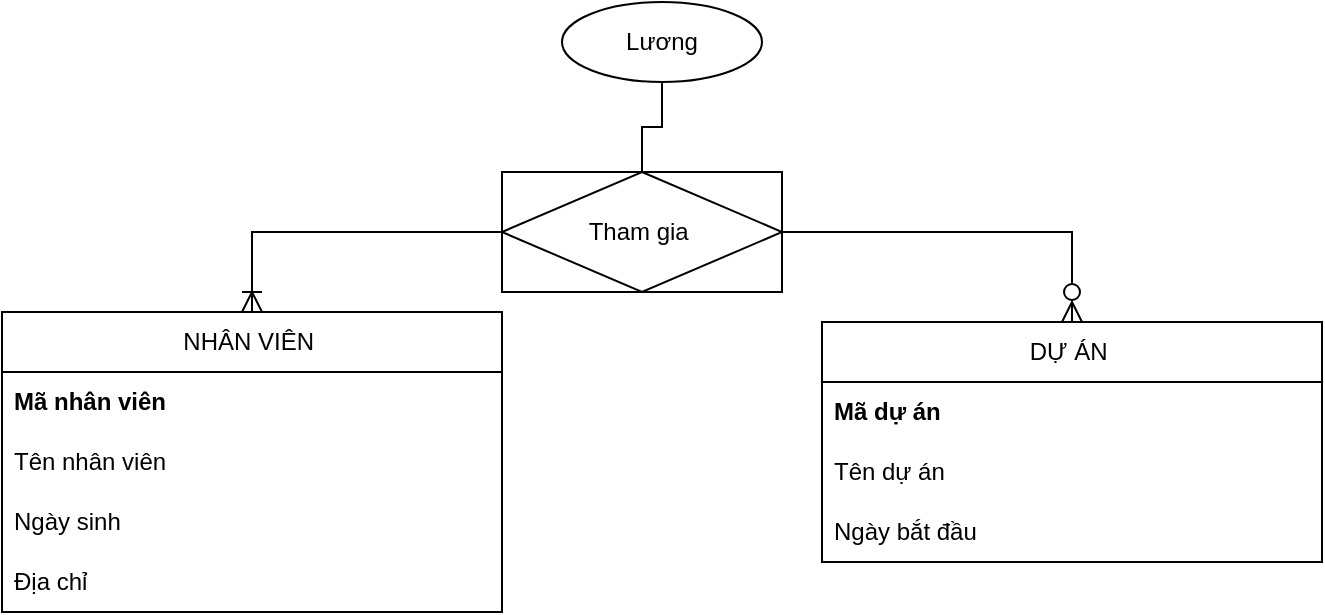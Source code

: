 <mxfile version="24.7.16" pages="3">
  <diagram name="Bài 1" id="qhs43N7DnuUcq9ViTWhs">
    <mxGraphModel dx="1545" dy="683" grid="1" gridSize="10" guides="1" tooltips="1" connect="1" arrows="1" fold="1" page="0" pageScale="1" pageWidth="827" pageHeight="1169" math="0" shadow="0">
      <root>
        <mxCell id="0" />
        <mxCell id="1" parent="0" />
        <mxCell id="9WagWzinxTcB-Vtb8PyH-4" value="NHÂN VIÊN&amp;nbsp;" style="swimlane;fontStyle=0;childLayout=stackLayout;horizontal=1;startSize=30;horizontalStack=0;resizeParent=1;resizeParentMax=0;resizeLast=0;collapsible=1;marginBottom=0;whiteSpace=wrap;html=1;" parent="1" vertex="1">
          <mxGeometry x="-370" y="215" width="250" height="150" as="geometry" />
        </mxCell>
        <mxCell id="9WagWzinxTcB-Vtb8PyH-5" value="&lt;b&gt;Mã nhân viên&lt;/b&gt;" style="text;strokeColor=none;fillColor=none;align=left;verticalAlign=middle;spacingLeft=4;spacingRight=4;overflow=hidden;points=[[0,0.5],[1,0.5]];portConstraint=eastwest;rotatable=0;whiteSpace=wrap;html=1;" parent="9WagWzinxTcB-Vtb8PyH-4" vertex="1">
          <mxGeometry y="30" width="250" height="30" as="geometry" />
        </mxCell>
        <mxCell id="9WagWzinxTcB-Vtb8PyH-6" value="Tên nhân viên" style="text;strokeColor=none;fillColor=none;align=left;verticalAlign=middle;spacingLeft=4;spacingRight=4;overflow=hidden;points=[[0,0.5],[1,0.5]];portConstraint=eastwest;rotatable=0;whiteSpace=wrap;html=1;" parent="9WagWzinxTcB-Vtb8PyH-4" vertex="1">
          <mxGeometry y="60" width="250" height="30" as="geometry" />
        </mxCell>
        <mxCell id="9WagWzinxTcB-Vtb8PyH-7" value="Ngày sinh" style="text;strokeColor=none;fillColor=none;align=left;verticalAlign=middle;spacingLeft=4;spacingRight=4;overflow=hidden;points=[[0,0.5],[1,0.5]];portConstraint=eastwest;rotatable=0;whiteSpace=wrap;html=1;" parent="9WagWzinxTcB-Vtb8PyH-4" vertex="1">
          <mxGeometry y="90" width="250" height="30" as="geometry" />
        </mxCell>
        <mxCell id="9WagWzinxTcB-Vtb8PyH-26" value="Địa chỉ&amp;nbsp;" style="text;strokeColor=none;fillColor=none;align=left;verticalAlign=middle;spacingLeft=4;spacingRight=4;overflow=hidden;points=[[0,0.5],[1,0.5]];portConstraint=eastwest;rotatable=0;whiteSpace=wrap;html=1;" parent="9WagWzinxTcB-Vtb8PyH-4" vertex="1">
          <mxGeometry y="120" width="250" height="30" as="geometry" />
        </mxCell>
        <mxCell id="9WagWzinxTcB-Vtb8PyH-17" style="edgeStyle=none;curved=1;rounded=0;orthogonalLoop=1;jettySize=auto;html=1;exitX=0.5;exitY=0;exitDx=0;exitDy=0;fontSize=12;startSize=8;endSize=8;" parent="1" edge="1">
          <mxGeometry relative="1" as="geometry">
            <mxPoint x="145" y="240" as="sourcePoint" />
            <mxPoint x="145" y="240" as="targetPoint" />
          </mxGeometry>
        </mxCell>
        <mxCell id="9WagWzinxTcB-Vtb8PyH-28" value="DỰ ÁN&amp;nbsp;" style="swimlane;fontStyle=0;childLayout=stackLayout;horizontal=1;startSize=30;horizontalStack=0;resizeParent=1;resizeParentMax=0;resizeLast=0;collapsible=1;marginBottom=0;whiteSpace=wrap;html=1;" parent="1" vertex="1">
          <mxGeometry x="40" y="220" width="250" height="120" as="geometry" />
        </mxCell>
        <mxCell id="9WagWzinxTcB-Vtb8PyH-29" value="&lt;b&gt;Mã dự án&amp;nbsp;&lt;/b&gt;" style="text;strokeColor=none;fillColor=none;align=left;verticalAlign=middle;spacingLeft=4;spacingRight=4;overflow=hidden;points=[[0,0.5],[1,0.5]];portConstraint=eastwest;rotatable=0;whiteSpace=wrap;html=1;" parent="9WagWzinxTcB-Vtb8PyH-28" vertex="1">
          <mxGeometry y="30" width="250" height="30" as="geometry" />
        </mxCell>
        <mxCell id="9WagWzinxTcB-Vtb8PyH-30" value="Tên dự án" style="text;strokeColor=none;fillColor=none;align=left;verticalAlign=middle;spacingLeft=4;spacingRight=4;overflow=hidden;points=[[0,0.5],[1,0.5]];portConstraint=eastwest;rotatable=0;whiteSpace=wrap;html=1;" parent="9WagWzinxTcB-Vtb8PyH-28" vertex="1">
          <mxGeometry y="60" width="250" height="30" as="geometry" />
        </mxCell>
        <mxCell id="9WagWzinxTcB-Vtb8PyH-31" value="Ngày bắt đầu&amp;nbsp;" style="text;strokeColor=none;fillColor=none;align=left;verticalAlign=middle;spacingLeft=4;spacingRight=4;overflow=hidden;points=[[0,0.5],[1,0.5]];portConstraint=eastwest;rotatable=0;whiteSpace=wrap;html=1;" parent="9WagWzinxTcB-Vtb8PyH-28" vertex="1">
          <mxGeometry y="90" width="250" height="30" as="geometry" />
        </mxCell>
        <mxCell id="U27UEWNikDmcOALgGc2q-2" style="edgeStyle=orthogonalEdgeStyle;rounded=0;orthogonalLoop=1;jettySize=auto;html=1;fontSize=12;startSize=8;endSize=8;endArrow=none;endFill=0;" parent="1" source="9WagWzinxTcB-Vtb8PyH-35" target="U27UEWNikDmcOALgGc2q-1" edge="1">
          <mxGeometry relative="1" as="geometry" />
        </mxCell>
        <mxCell id="9WagWzinxTcB-Vtb8PyH-35" value="Tham gia&amp;nbsp;" style="shape=associativeEntity;whiteSpace=wrap;html=1;align=center;" parent="1" vertex="1">
          <mxGeometry x="-120" y="145" width="140" height="60" as="geometry" />
        </mxCell>
        <mxCell id="9WagWzinxTcB-Vtb8PyH-36" value="" style="edgeStyle=orthogonalEdgeStyle;fontSize=12;html=1;endArrow=ERoneToMany;rounded=0;startSize=8;endSize=8;exitX=0;exitY=0.5;exitDx=0;exitDy=0;" parent="1" source="9WagWzinxTcB-Vtb8PyH-35" target="9WagWzinxTcB-Vtb8PyH-4" edge="1">
          <mxGeometry width="100" height="100" relative="1" as="geometry">
            <mxPoint x="-80" y="220" as="sourcePoint" />
            <mxPoint x="20" y="120" as="targetPoint" />
          </mxGeometry>
        </mxCell>
        <mxCell id="9WagWzinxTcB-Vtb8PyH-40" value="" style="edgeStyle=orthogonalEdgeStyle;fontSize=12;html=1;endArrow=ERzeroToMany;endFill=1;rounded=0;startSize=8;endSize=8;" parent="1" source="9WagWzinxTcB-Vtb8PyH-35" target="9WagWzinxTcB-Vtb8PyH-28" edge="1">
          <mxGeometry width="100" height="100" relative="1" as="geometry">
            <mxPoint x="-60" y="220" as="sourcePoint" />
            <mxPoint x="100" y="60" as="targetPoint" />
          </mxGeometry>
        </mxCell>
        <mxCell id="U27UEWNikDmcOALgGc2q-1" value="Lương" style="ellipse;whiteSpace=wrap;html=1;align=center;" parent="1" vertex="1">
          <mxGeometry x="-90" y="60" width="100" height="40" as="geometry" />
        </mxCell>
      </root>
    </mxGraphModel>
  </diagram>
  <diagram id="KjhQIJJynIvsZzg0spZp" name="Bài 2">
    <mxGraphModel dx="1945" dy="1083" grid="1" gridSize="10" guides="1" tooltips="1" connect="1" arrows="1" fold="1" page="0" pageScale="1" pageWidth="827" pageHeight="1169" math="0" shadow="0">
      <root>
        <mxCell id="0" />
        <mxCell id="1" parent="0" />
        <mxCell id="bBmzQvag57nKuMDm7wRF-51" value="KHÁCH HÀNG" style="swimlane;fontStyle=0;childLayout=stackLayout;horizontal=1;startSize=26;horizontalStack=0;resizeParent=1;resizeParentMax=0;resizeLast=0;collapsible=1;marginBottom=0;align=center;fontSize=14;fontFamily=Times New Roman;" parent="1" vertex="1">
          <mxGeometry x="-640" y="235" width="160" height="116" as="geometry" />
        </mxCell>
        <mxCell id="bBmzQvag57nKuMDm7wRF-52" value="Mã khách hàng&amp;nbsp;" style="text;strokeColor=none;fillColor=none;spacingLeft=4;spacingRight=4;overflow=hidden;rotatable=0;points=[[0,0.5],[1,0.5]];portConstraint=eastwest;fontSize=12;whiteSpace=wrap;html=1;fontFamily=Times New Roman;" parent="bBmzQvag57nKuMDm7wRF-51" vertex="1">
          <mxGeometry y="26" width="160" height="30" as="geometry" />
        </mxCell>
        <mxCell id="bBmzQvag57nKuMDm7wRF-53" value="Tên khách hàng&amp;nbsp;" style="text;strokeColor=none;fillColor=none;spacingLeft=4;spacingRight=4;overflow=hidden;rotatable=0;points=[[0,0.5],[1,0.5]];portConstraint=eastwest;fontSize=12;whiteSpace=wrap;html=1;fontFamily=Times New Roman;" parent="bBmzQvag57nKuMDm7wRF-51" vertex="1">
          <mxGeometry y="56" width="160" height="30" as="geometry" />
        </mxCell>
        <mxCell id="bBmzQvag57nKuMDm7wRF-61" value="Địa chỉ&amp;nbsp;" style="text;strokeColor=none;fillColor=none;spacingLeft=4;spacingRight=4;overflow=hidden;rotatable=0;points=[[0,0.5],[1,0.5]];portConstraint=eastwest;fontSize=12;whiteSpace=wrap;html=1;fontFamily=Times New Roman;" parent="bBmzQvag57nKuMDm7wRF-51" vertex="1">
          <mxGeometry y="86" width="160" height="30" as="geometry" />
        </mxCell>
        <mxCell id="bBmzQvag57nKuMDm7wRF-54" value="Quan hệ nhiều nhiều (có thuộc tính )" style="rounded=0;whiteSpace=wrap;html=1;strokeWidth=5;" parent="1" vertex="1">
          <mxGeometry x="-520" y="-30" width="160" height="60" as="geometry" />
        </mxCell>
        <mxCell id="bBmzQvag57nKuMDm7wRF-55" value="MẶT HÀNG" style="swimlane;fontStyle=0;childLayout=stackLayout;horizontal=1;startSize=26;horizontalStack=0;resizeParent=1;resizeParentMax=0;resizeLast=0;collapsible=1;marginBottom=0;align=center;fontSize=14;fontFamily=Times New Roman;" parent="1" vertex="1">
          <mxGeometry x="-90" y="220" width="160" height="146" as="geometry" />
        </mxCell>
        <mxCell id="bBmzQvag57nKuMDm7wRF-56" value="&lt;b&gt;Mã mặt hàng&lt;/b&gt;" style="text;strokeColor=none;fillColor=none;spacingLeft=4;spacingRight=4;overflow=hidden;rotatable=0;points=[[0,0.5],[1,0.5]];portConstraint=eastwest;fontSize=12;whiteSpace=wrap;html=1;fontFamily=Times New Roman;" parent="bBmzQvag57nKuMDm7wRF-55" vertex="1">
          <mxGeometry y="26" width="160" height="30" as="geometry" />
        </mxCell>
        <mxCell id="bBmzQvag57nKuMDm7wRF-57" value="Đặt tả&amp;nbsp;" style="text;strokeColor=none;fillColor=none;spacingLeft=4;spacingRight=4;overflow=hidden;rotatable=0;points=[[0,0.5],[1,0.5]];portConstraint=eastwest;fontSize=12;whiteSpace=wrap;html=1;fontFamily=Times New Roman;" parent="bBmzQvag57nKuMDm7wRF-55" vertex="1">
          <mxGeometry y="56" width="160" height="30" as="geometry" />
        </mxCell>
        <mxCell id="bBmzQvag57nKuMDm7wRF-58" value="Giá&amp;nbsp;" style="text;strokeColor=none;fillColor=none;spacingLeft=4;spacingRight=4;overflow=hidden;rotatable=0;points=[[0,0.5],[1,0.5]];portConstraint=eastwest;fontSize=12;whiteSpace=wrap;html=1;fontFamily=Times New Roman;" parent="bBmzQvag57nKuMDm7wRF-55" vertex="1">
          <mxGeometry y="86" width="160" height="30" as="geometry" />
        </mxCell>
        <mxCell id="bBmzQvag57nKuMDm7wRF-59" value="Tính trạng" style="text;strokeColor=none;fillColor=none;spacingLeft=4;spacingRight=4;overflow=hidden;rotatable=0;points=[[0,0.5],[1,0.5]];portConstraint=eastwest;fontSize=12;whiteSpace=wrap;html=1;fontFamily=Times New Roman;" parent="bBmzQvag57nKuMDm7wRF-55" vertex="1">
          <mxGeometry y="116" width="160" height="30" as="geometry" />
        </mxCell>
        <mxCell id="bBmzQvag57nKuMDm7wRF-60" value="Sơ đồ ERD" style="rounded=0;whiteSpace=wrap;html=1;strokeWidth=5;" parent="1" vertex="1">
          <mxGeometry x="-340" y="40" width="120" height="60" as="geometry" />
        </mxCell>
        <mxCell id="bBmzQvag57nKuMDm7wRF-62" value="Mỗi khách hàng mua ít nhất 1 hay&amp;nbsp; nhiều nhất nhiều&amp;nbsp;" style="rounded=0;whiteSpace=wrap;html=1;strokeWidth=5;" parent="1" vertex="1">
          <mxGeometry x="-635" y="169" width="150" height="66" as="geometry" />
        </mxCell>
        <mxCell id="bBmzQvag57nKuMDm7wRF-63" value="" style="edgeStyle=orthogonalEdgeStyle;fontSize=12;html=1;endArrow=ERoneToMany;startArrow=none;rounded=0;startSize=8;endSize=8;startFill=0;" parent="1" source="bBmzQvag57nKuMDm7wRF-65" target="bBmzQvag57nKuMDm7wRF-51" edge="1">
          <mxGeometry width="100" height="100" relative="1" as="geometry">
            <mxPoint x="-260" y="280" as="sourcePoint" />
            <mxPoint x="-160" y="180" as="targetPoint" />
          </mxGeometry>
        </mxCell>
        <mxCell id="bBmzQvag57nKuMDm7wRF-64" value="Mỗi mặt hàng có thể 0 có người mua hay nhiều người mua&amp;nbsp;" style="rounded=0;whiteSpace=wrap;html=1;strokeWidth=5;" parent="1" vertex="1">
          <mxGeometry x="-85" y="110" width="150" height="100" as="geometry" />
        </mxCell>
        <mxCell id="bBmzQvag57nKuMDm7wRF-66" value="" style="edgeStyle=orthogonalEdgeStyle;fontSize=12;html=1;endArrow=none;startArrow=ERzeroToMany;rounded=0;startSize=8;endSize=8;endFill=0;" parent="1" source="bBmzQvag57nKuMDm7wRF-55" target="bBmzQvag57nKuMDm7wRF-65" edge="1">
          <mxGeometry width="100" height="100" relative="1" as="geometry">
            <mxPoint x="-90" y="293" as="sourcePoint" />
            <mxPoint x="-480" y="293" as="targetPoint" />
          </mxGeometry>
        </mxCell>
        <mxCell id="bBmzQvag57nKuMDm7wRF-71" style="edgeStyle=none;curved=1;rounded=0;orthogonalLoop=1;jettySize=auto;html=1;entryX=0.5;entryY=0;entryDx=0;entryDy=0;fontSize=12;startSize=8;endSize=8;" parent="1" source="bBmzQvag57nKuMDm7wRF-65" target="bBmzQvag57nKuMDm7wRF-67" edge="1">
          <mxGeometry relative="1" as="geometry" />
        </mxCell>
        <mxCell id="bBmzQvag57nKuMDm7wRF-72" style="edgeStyle=none;curved=1;rounded=0;orthogonalLoop=1;jettySize=auto;html=1;entryX=0.5;entryY=0;entryDx=0;entryDy=0;fontSize=12;startSize=8;endSize=8;" parent="1" source="bBmzQvag57nKuMDm7wRF-65" target="bBmzQvag57nKuMDm7wRF-68" edge="1">
          <mxGeometry relative="1" as="geometry" />
        </mxCell>
        <mxCell id="bBmzQvag57nKuMDm7wRF-73" style="edgeStyle=none;curved=1;rounded=0;orthogonalLoop=1;jettySize=auto;html=1;entryX=0.5;entryY=0;entryDx=0;entryDy=0;fontSize=12;startSize=8;endSize=8;" parent="1" source="bBmzQvag57nKuMDm7wRF-65" target="bBmzQvag57nKuMDm7wRF-69" edge="1">
          <mxGeometry relative="1" as="geometry" />
        </mxCell>
        <mxCell id="bBmzQvag57nKuMDm7wRF-65" value="Mua" style="shape=associativeEntity;whiteSpace=wrap;html=1;align=center;" parent="1" vertex="1">
          <mxGeometry x="-350" y="291" width="140" height="60" as="geometry" />
        </mxCell>
        <mxCell id="bBmzQvag57nKuMDm7wRF-67" value="Giá mua&amp;nbsp;" style="ellipse;whiteSpace=wrap;html=1;align=center;" parent="1" vertex="1">
          <mxGeometry x="-440" y="160" width="100" height="40" as="geometry" />
        </mxCell>
        <mxCell id="bBmzQvag57nKuMDm7wRF-68" value="Ngày mua&amp;nbsp;" style="ellipse;whiteSpace=wrap;html=1;align=center;" parent="1" vertex="1">
          <mxGeometry x="-330" y="129" width="100" height="40" as="geometry" />
        </mxCell>
        <mxCell id="bBmzQvag57nKuMDm7wRF-69" value="Tính trạng" style="ellipse;whiteSpace=wrap;html=1;align=center;" parent="1" vertex="1">
          <mxGeometry x="-220" y="160" width="100" height="40" as="geometry" />
        </mxCell>
        <mxCell id="bBmzQvag57nKuMDm7wRF-74" value="Bán" style="shape=associativeEntity;whiteSpace=wrap;html=1;align=center;" parent="1" vertex="1">
          <mxGeometry x="-350" y="420" width="140" height="60" as="geometry" />
        </mxCell>
        <mxCell id="bBmzQvag57nKuMDm7wRF-75" value="" style="edgeStyle=orthogonalEdgeStyle;fontSize=12;html=1;endArrow=ERzeroToMany;endFill=1;rounded=0;startSize=8;endSize=8;exitX=1;exitY=0.5;exitDx=0;exitDy=0;" parent="1" source="bBmzQvag57nKuMDm7wRF-74" target="bBmzQvag57nKuMDm7wRF-55" edge="1">
          <mxGeometry width="100" height="100" relative="1" as="geometry">
            <mxPoint x="-380" y="490" as="sourcePoint" />
            <mxPoint x="-280" y="390" as="targetPoint" />
          </mxGeometry>
        </mxCell>
        <mxCell id="bBmzQvag57nKuMDm7wRF-76" value="" style="edgeStyle=orthogonalEdgeStyle;fontSize=12;html=1;endArrow=ERoneToMany;rounded=0;startSize=8;endSize=8;" parent="1" source="bBmzQvag57nKuMDm7wRF-74" target="bBmzQvag57nKuMDm7wRF-51" edge="1">
          <mxGeometry width="100" height="100" relative="1" as="geometry">
            <mxPoint x="-390" y="450" as="sourcePoint" />
            <mxPoint x="-290" y="350" as="targetPoint" />
          </mxGeometry>
        </mxCell>
      </root>
    </mxGraphModel>
  </diagram>
  <diagram id="g4cpj2W1wutt5i8VEXXC" name="Bài 3">
    <mxGraphModel dx="1545" dy="1483" grid="1" gridSize="10" guides="1" tooltips="1" connect="1" arrows="1" fold="1" page="0" pageScale="1" pageWidth="827" pageHeight="1169" math="0" shadow="0">
      <root>
        <mxCell id="0" />
        <mxCell id="1" parent="0" />
        <mxCell id="MG50p32x9RY9I9HikI5l-2" style="edgeStyle=orthogonalEdgeStyle;rounded=0;orthogonalLoop=1;jettySize=auto;html=1;fontSize=12;startSize=8;endSize=8;endArrow=none;endFill=0;startArrow=ERzeroToMany;startFill=0;shadow=0;" parent="1" source="9Jwa9l8fpxl0ud8WNhqp-1" target="MG50p32x9RY9I9HikI5l-1" edge="1">
          <mxGeometry relative="1" as="geometry" />
        </mxCell>
        <mxCell id="9Jwa9l8fpxl0ud8WNhqp-1" value="MÔN HỌC" style="swimlane;fontStyle=0;childLayout=stackLayout;horizontal=1;startSize=26;horizontalStack=0;resizeParent=1;resizeParentMax=0;resizeLast=0;collapsible=1;marginBottom=0;align=center;fontSize=14;fillColor=#fff2cc;gradientColor=#ffd966;strokeColor=#d6b656;" parent="1" vertex="1">
          <mxGeometry x="140" y="-490" width="160" height="116" as="geometry" />
        </mxCell>
        <mxCell id="9Jwa9l8fpxl0ud8WNhqp-2" value="&lt;b&gt;Mã môn học&lt;/b&gt;" style="text;strokeColor=none;fillColor=none;spacingLeft=4;spacingRight=4;overflow=hidden;rotatable=0;points=[[0,0.5],[1,0.5]];portConstraint=eastwest;fontSize=12;whiteSpace=wrap;html=1;" parent="9Jwa9l8fpxl0ud8WNhqp-1" vertex="1">
          <mxGeometry y="26" width="160" height="30" as="geometry" />
        </mxCell>
        <mxCell id="9Jwa9l8fpxl0ud8WNhqp-3" value="Tên môn học" style="text;strokeColor=none;fillColor=none;spacingLeft=4;spacingRight=4;overflow=hidden;rotatable=0;points=[[0,0.5],[1,0.5]];portConstraint=eastwest;fontSize=12;whiteSpace=wrap;html=1;" parent="9Jwa9l8fpxl0ud8WNhqp-1" vertex="1">
          <mxGeometry y="56" width="160" height="30" as="geometry" />
        </mxCell>
        <mxCell id="9Jwa9l8fpxl0ud8WNhqp-4" value="&amp;nbsp;Số tín chỉ&amp;nbsp;" style="text;strokeColor=none;fillColor=none;spacingLeft=4;spacingRight=4;overflow=hidden;rotatable=0;points=[[0,0.5],[1,0.5]];portConstraint=eastwest;fontSize=12;whiteSpace=wrap;html=1;" parent="9Jwa9l8fpxl0ud8WNhqp-1" vertex="1">
          <mxGeometry y="86" width="160" height="30" as="geometry" />
        </mxCell>
        <mxCell id="35WGFUvLpDPxxpffDpWv-7" style="edgeStyle=orthogonalEdgeStyle;rounded=0;orthogonalLoop=1;jettySize=auto;html=1;fontSize=12;startSize=8;endSize=8;endArrow=none;endFill=0;startArrow=ERzeroToMany;startFill=0;" parent="1" source="9Jwa9l8fpxl0ud8WNhqp-5" target="Jg0DRUbbEBZUb9tdFLEg-1" edge="1">
          <mxGeometry relative="1" as="geometry">
            <mxPoint x="-150" y="-60" as="targetPoint" />
          </mxGeometry>
        </mxCell>
        <mxCell id="9Jwa9l8fpxl0ud8WNhqp-5" value="KHÓA HỌC" style="swimlane;fontStyle=0;childLayout=stackLayout;horizontal=1;startSize=26;horizontalStack=0;resizeParent=1;resizeParentMax=0;resizeLast=0;collapsible=1;marginBottom=0;align=center;fontSize=14;fillColor=#fff2cc;gradientColor=#ffd966;strokeColor=#d6b656;" parent="1" vertex="1">
          <mxGeometry x="140" y="-183" width="160" height="86" as="geometry" />
        </mxCell>
        <mxCell id="9Jwa9l8fpxl0ud8WNhqp-7" value="&lt;b&gt;Mã khóa học&lt;/b&gt;" style="text;strokeColor=none;fillColor=none;spacingLeft=4;spacingRight=4;overflow=hidden;rotatable=0;points=[[0,0.5],[1,0.5]];portConstraint=eastwest;fontSize=12;whiteSpace=wrap;html=1;" parent="9Jwa9l8fpxl0ud8WNhqp-5" vertex="1">
          <mxGeometry y="26" width="160" height="30" as="geometry" />
        </mxCell>
        <mxCell id="9Jwa9l8fpxl0ud8WNhqp-9" value="Số học kỳ" style="text;strokeColor=none;fillColor=none;spacingLeft=4;spacingRight=4;overflow=hidden;rotatable=0;points=[[0,0.5],[1,0.5]];portConstraint=eastwest;fontSize=12;whiteSpace=wrap;html=1;" parent="9Jwa9l8fpxl0ud8WNhqp-5" vertex="1">
          <mxGeometry y="56" width="160" height="30" as="geometry" />
        </mxCell>
        <mxCell id="Jg0DRUbbEBZUb9tdFLEg-1" value="&lt;span style=&quot;font-size: 14px; text-wrap: nowrap;&quot;&gt;MÔN TIÊN QUYẾT&lt;/span&gt;" style="shape=associativeEntity;whiteSpace=wrap;html=1;align=center;" parent="1" vertex="1">
          <mxGeometry x="-70" y="-330" width="180" height="90" as="geometry" />
        </mxCell>
        <mxCell id="Jg0DRUbbEBZUb9tdFLEg-2" value="" style="edgeStyle=orthogonalEdgeStyle;fontSize=12;html=1;endArrow=none;startArrow=ERzeroToMany;rounded=0;startSize=8;endSize=8;endFill=0;startFill=0;" parent="1" source="9Jwa9l8fpxl0ud8WNhqp-1" target="Jg0DRUbbEBZUb9tdFLEg-1" edge="1">
          <mxGeometry width="100" height="100" relative="1" as="geometry">
            <mxPoint x="30" y="220" as="sourcePoint" />
            <mxPoint x="350" y="250" as="targetPoint" />
          </mxGeometry>
        </mxCell>
        <mxCell id="MG50p32x9RY9I9HikI5l-1" value="Có khóa học" style="shape=rhombus;perimeter=rhombusPerimeter;whiteSpace=wrap;html=1;align=center;fillColor=#fff2cc;strokeColor=#d6b656;" parent="1" vertex="1">
          <mxGeometry x="160" y="-300" width="120" height="60" as="geometry" />
        </mxCell>
        <mxCell id="MG50p32x9RY9I9HikI5l-3" value="" style="edgeStyle=orthogonalEdgeStyle;fontSize=12;html=1;endArrow=ERoneToMany;endFill=0;rounded=0;startSize=8;endSize=8;" parent="1" source="MG50p32x9RY9I9HikI5l-1" target="9Jwa9l8fpxl0ud8WNhqp-5" edge="1">
          <mxGeometry width="100" height="100" relative="1" as="geometry">
            <mxPoint x="310" y="10" as="sourcePoint" />
            <mxPoint x="410" y="-90" as="targetPoint" />
            <Array as="points">
              <mxPoint x="220" y="-220" />
              <mxPoint x="220" y="-220" />
            </Array>
          </mxGeometry>
        </mxCell>
        <mxCell id="m2HFqHDA3BiWUNBWMBIt-2" style="edgeStyle=orthogonalEdgeStyle;rounded=0;orthogonalLoop=1;jettySize=auto;html=1;fontSize=12;startSize=8;endSize=8;startArrow=none;startFill=0;endArrow=none;endFill=0;" parent="1" source="9Jwa9l8fpxl0ud8WNhqp-9" target="m2HFqHDA3BiWUNBWMBIt-4" edge="1">
          <mxGeometry relative="1" as="geometry">
            <mxPoint x="110" y="-80" as="targetPoint" />
            <mxPoint x="130" y="-110" as="sourcePoint" />
          </mxGeometry>
        </mxCell>
        <mxCell id="m2HFqHDA3BiWUNBWMBIt-3" value="Học kỳ" style="ellipse;whiteSpace=wrap;html=1;align=center;fillColor=#d5e8d4;strokeColor=#82b366;" parent="1" vertex="1">
          <mxGeometry x="-60" y="-80" width="100" height="40" as="geometry" />
        </mxCell>
        <mxCell id="m2HFqHDA3BiWUNBWMBIt-4" value="Năm học" style="ellipse;whiteSpace=wrap;html=1;align=center;fillColor=#d5e8d4;strokeColor=#82b366;" parent="1" vertex="1">
          <mxGeometry x="40" y="-60" width="100" height="40" as="geometry" />
        </mxCell>
        <mxCell id="m2HFqHDA3BiWUNBWMBIt-1" style="edgeStyle=orthogonalEdgeStyle;rounded=0;orthogonalLoop=1;jettySize=auto;html=1;fontSize=12;startSize=8;endSize=8;startArrow=none;startFill=0;endArrow=none;endFill=0;" parent="1" source="9Jwa9l8fpxl0ud8WNhqp-9" target="m2HFqHDA3BiWUNBWMBIt-3" edge="1">
          <mxGeometry relative="1" as="geometry">
            <mxPoint x="40" y="-80" as="targetPoint" />
          </mxGeometry>
        </mxCell>
      </root>
    </mxGraphModel>
  </diagram>
</mxfile>

